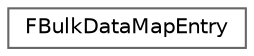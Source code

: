 digraph "Graphical Class Hierarchy"
{
 // INTERACTIVE_SVG=YES
 // LATEX_PDF_SIZE
  bgcolor="transparent";
  edge [fontname=Helvetica,fontsize=10,labelfontname=Helvetica,labelfontsize=10];
  node [fontname=Helvetica,fontsize=10,shape=box,height=0.2,width=0.4];
  rankdir="LR";
  Node0 [id="Node000000",label="FBulkDataMapEntry",height=0.2,width=0.4,color="grey40", fillcolor="white", style="filled",URL="$d9/d32/structFBulkDataMapEntry.html",tooltip=" "];
}
